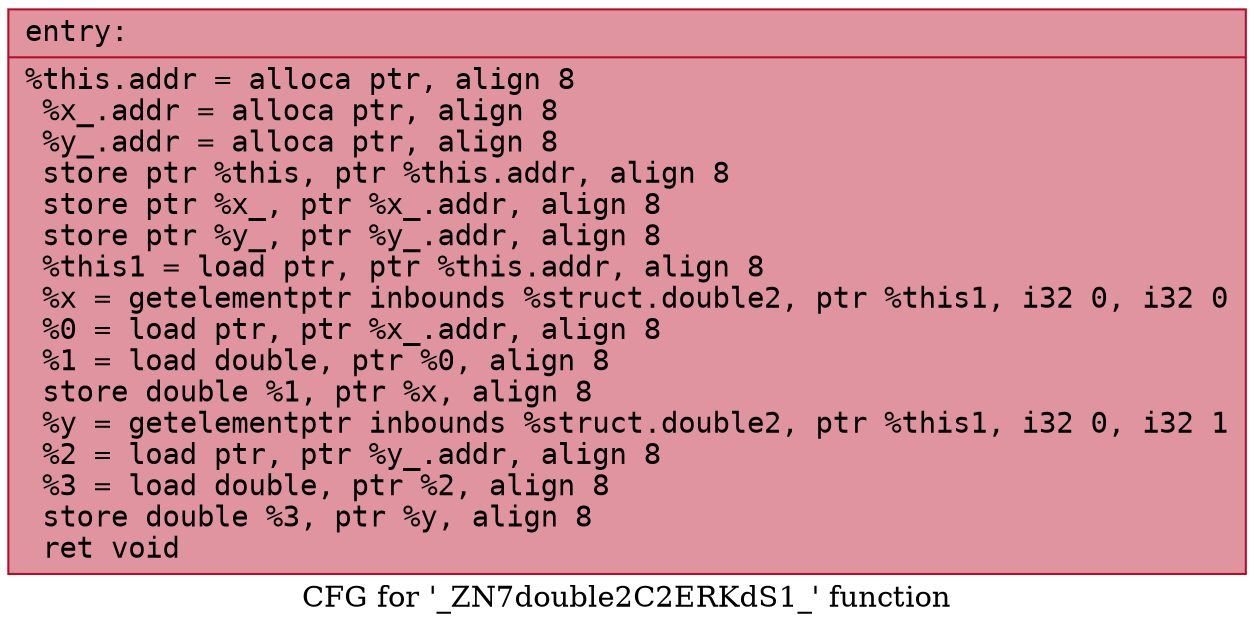 digraph "CFG for '_ZN7double2C2ERKdS1_' function" {
	label="CFG for '_ZN7double2C2ERKdS1_' function";

	Node0x5619ec314fc0 [shape=record,color="#b70d28ff", style=filled, fillcolor="#b70d2870" fontname="Courier",label="{entry:\l|  %this.addr = alloca ptr, align 8\l  %x_.addr = alloca ptr, align 8\l  %y_.addr = alloca ptr, align 8\l  store ptr %this, ptr %this.addr, align 8\l  store ptr %x_, ptr %x_.addr, align 8\l  store ptr %y_, ptr %y_.addr, align 8\l  %this1 = load ptr, ptr %this.addr, align 8\l  %x = getelementptr inbounds %struct.double2, ptr %this1, i32 0, i32 0\l  %0 = load ptr, ptr %x_.addr, align 8\l  %1 = load double, ptr %0, align 8\l  store double %1, ptr %x, align 8\l  %y = getelementptr inbounds %struct.double2, ptr %this1, i32 0, i32 1\l  %2 = load ptr, ptr %y_.addr, align 8\l  %3 = load double, ptr %2, align 8\l  store double %3, ptr %y, align 8\l  ret void\l}"];
}
